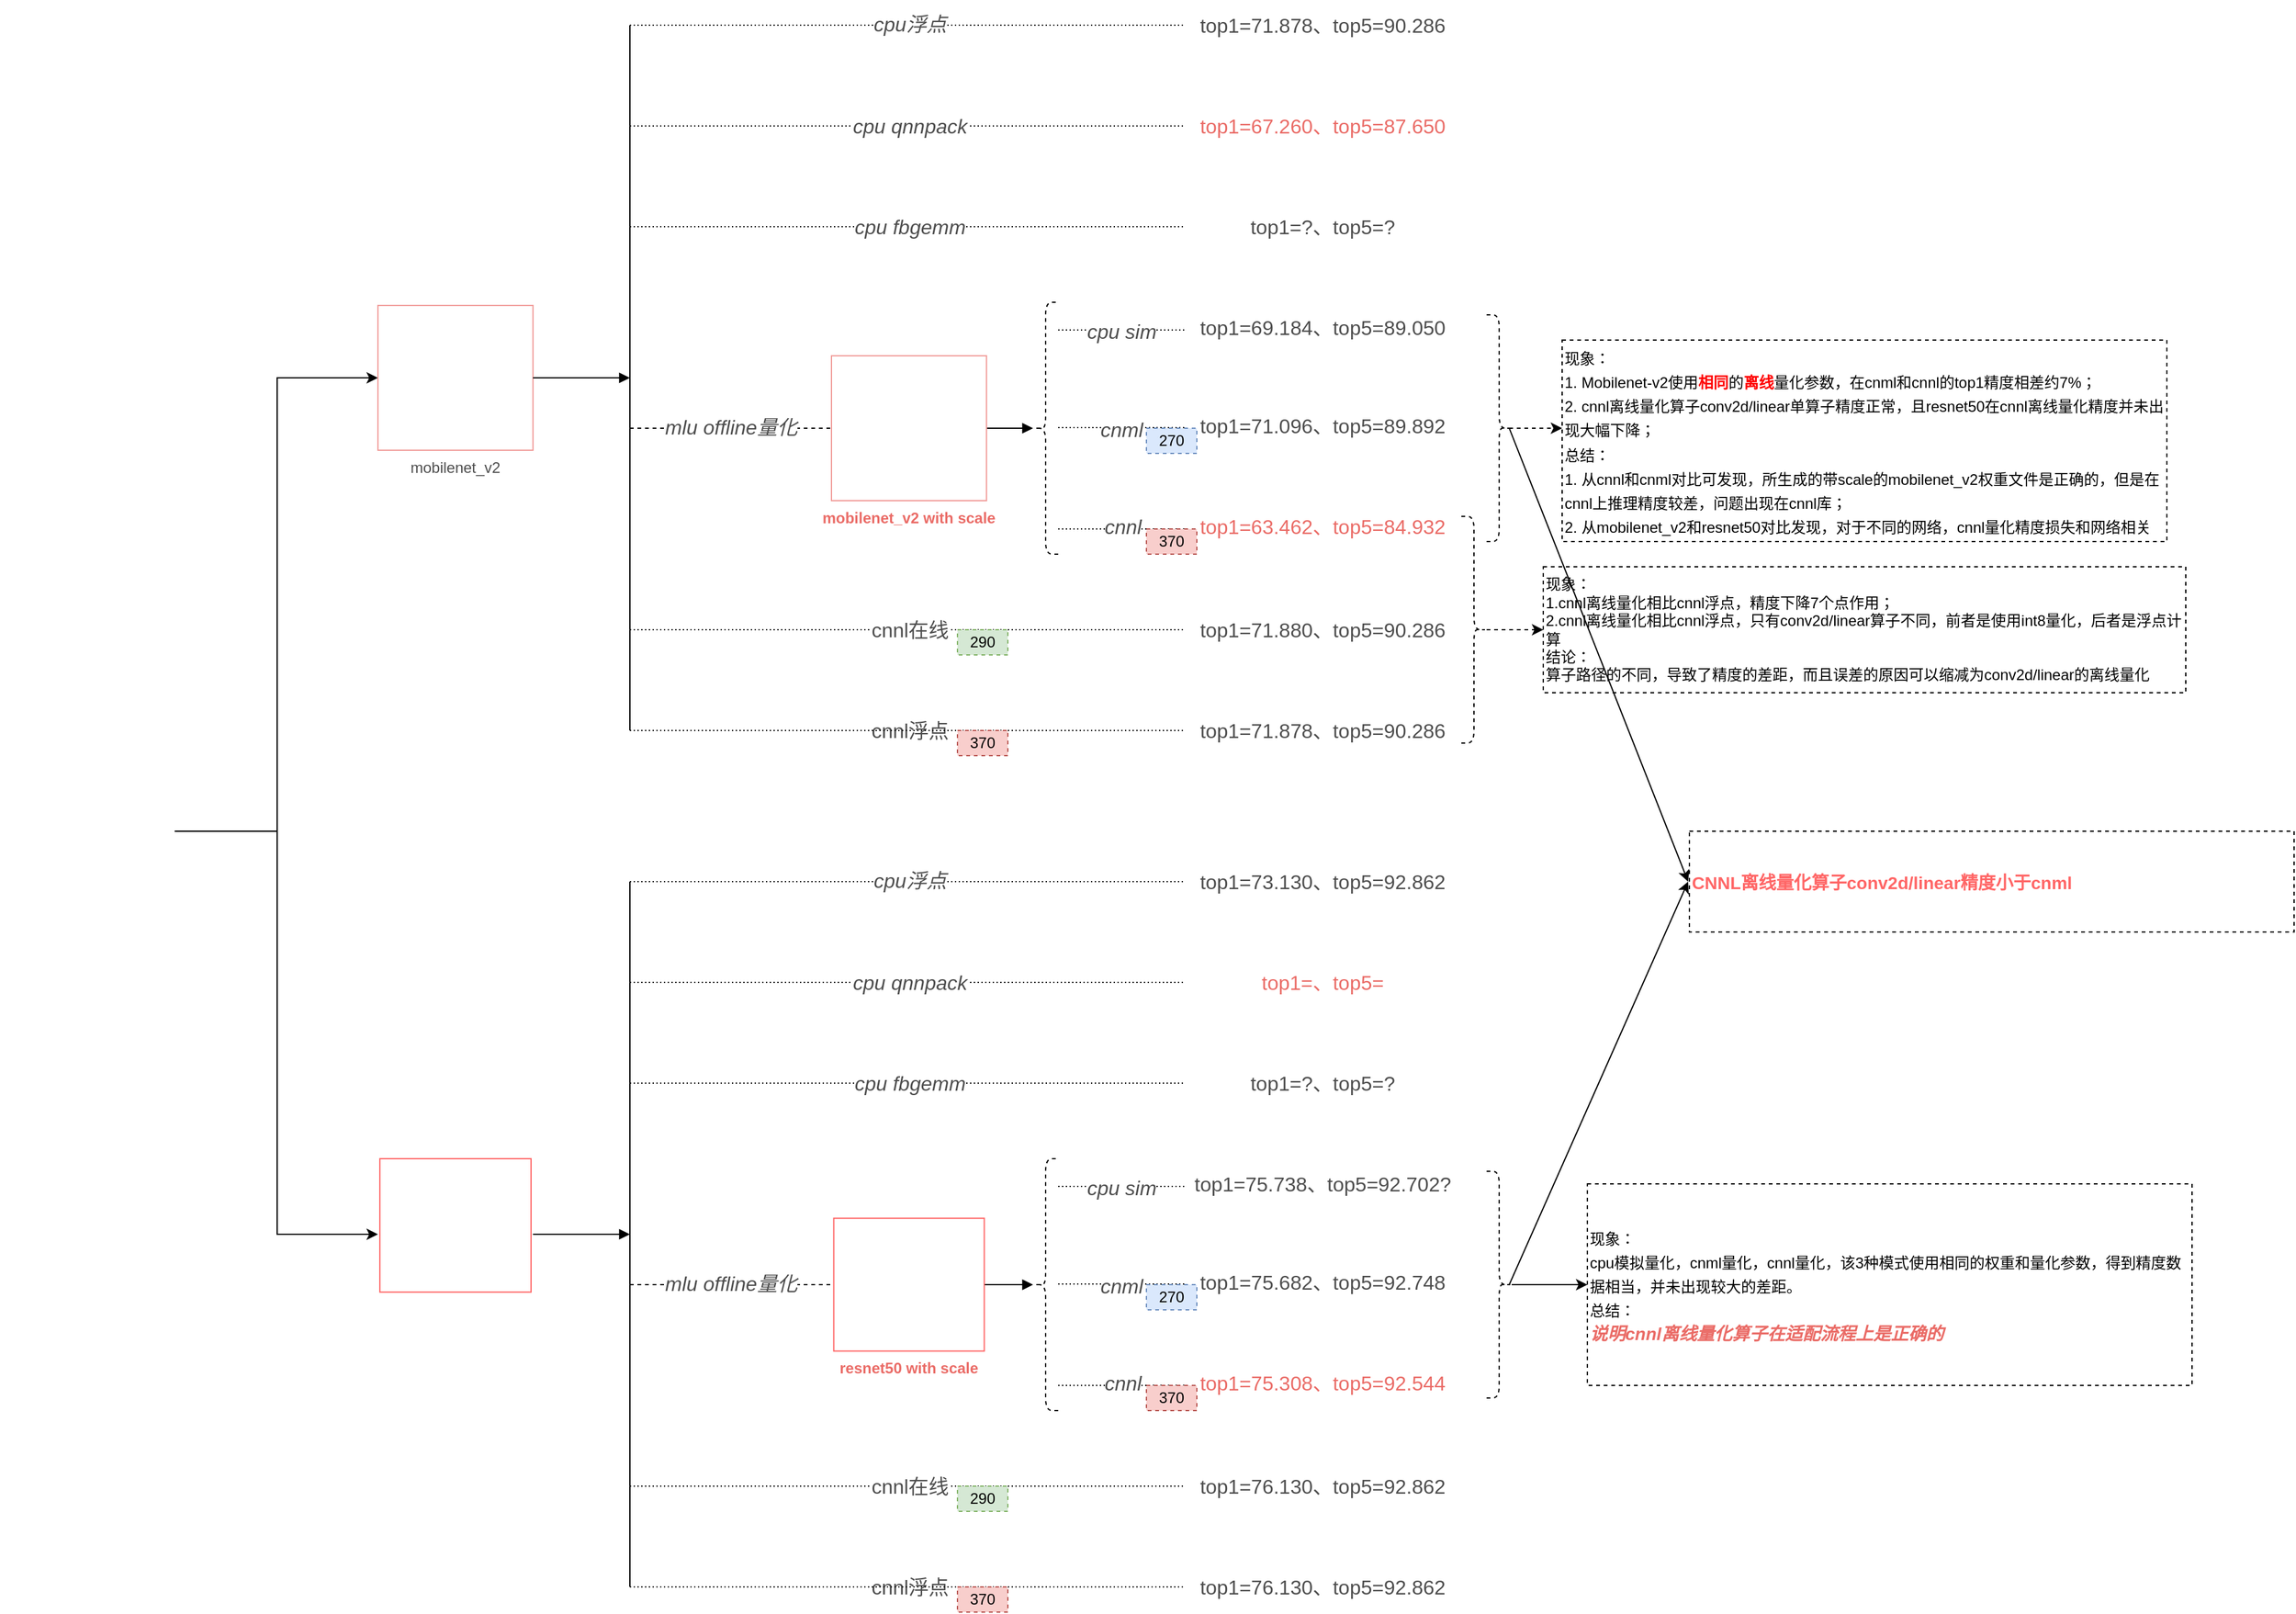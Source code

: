 <mxfile version="16.6.2" type="github" pages="2">
  <diagram id="Zg7ktQxFH2tfBIdX8OJX" name="Page-1">
    <mxGraphModel dx="2249" dy="800" grid="1" gridSize="10" guides="1" tooltips="1" connect="1" arrows="1" fold="1" page="1" pageScale="1" pageWidth="827" pageHeight="1169" math="0" shadow="0">
      <root>
        <mxCell id="0" />
        <mxCell id="1" parent="0" />
        <mxCell id="N1ahAjAl8G-8Hh2oC9Ne-5" value="" style="edgeStyle=orthogonalEdgeStyle;rounded=0;orthogonalLoop=1;jettySize=auto;html=1;fontColor=#4D4D4D;" parent="1" source="N1ahAjAl8G-8Hh2oC9Ne-3" target="N1ahAjAl8G-8Hh2oC9Ne-4" edge="1">
          <mxGeometry relative="1" as="geometry">
            <Array as="points">
              <mxPoint x="120" y="680" />
              <mxPoint x="120" y="320" />
            </Array>
          </mxGeometry>
        </mxCell>
        <mxCell id="N1ahAjAl8G-8Hh2oC9Ne-3" value="" style="shape=image;imageAspect=0;aspect=fixed;verticalLabelPosition=bottom;verticalAlign=top;image=https://camo.githubusercontent.com/40cec02610e68dfbc74d01b8caa7ce5e097d8ae3404e59579d9306a4077fa3aa/68747470733a2f2f746f7263682e6d6c76657273652e6f72672f6373732f696d616765732f6865782f746f726368766973696f6e2e706e67;fontColor=#4D4D4D;" parent="1" vertex="1">
          <mxGeometry x="-100" y="600" width="138.77" height="160" as="geometry" />
        </mxCell>
        <mxCell id="N1ahAjAl8G-8Hh2oC9Ne-4" value="mobilenet_v2" style="shape=image;imageAspect=0;aspect=fixed;verticalLabelPosition=bottom;verticalAlign=top;image=https://raw.githubusercontent.com/nnUyi/MobileNet_V2/master/figure/bottleneck_residual_block.png;imageBorder=#F19C99;fontColor=#4D4D4D;" parent="1" vertex="1">
          <mxGeometry x="200" y="262.5" width="123.08" height="115" as="geometry" />
        </mxCell>
        <mxCell id="N1ahAjAl8G-8Hh2oC9Ne-10" value="" style="endArrow=block;html=1;rounded=0;exitX=1;exitY=0.5;exitDx=0;exitDy=0;fontColor=#4D4D4D;endFill=1;" parent="1" source="N1ahAjAl8G-8Hh2oC9Ne-4" edge="1">
          <mxGeometry width="50" height="50" relative="1" as="geometry">
            <mxPoint x="580" y="310" as="sourcePoint" />
            <mxPoint x="400" y="320" as="targetPoint" />
          </mxGeometry>
        </mxCell>
        <mxCell id="N1ahAjAl8G-8Hh2oC9Ne-11" value="" style="endArrow=none;html=1;rounded=0;fontColor=#4D4D4D;" parent="1" edge="1">
          <mxGeometry width="50" height="50" relative="1" as="geometry">
            <mxPoint x="400" y="600" as="sourcePoint" />
            <mxPoint x="400" y="40" as="targetPoint" />
          </mxGeometry>
        </mxCell>
        <mxCell id="N1ahAjAl8G-8Hh2oC9Ne-12" value="" style="endArrow=none;html=1;rounded=0;fontColor=#4D4D4D;dashed=1;dashPattern=1 2;" parent="1" edge="1">
          <mxGeometry width="50" height="50" relative="1" as="geometry">
            <mxPoint x="400" y="40" as="sourcePoint" />
            <mxPoint x="840" y="40" as="targetPoint" />
          </mxGeometry>
        </mxCell>
        <mxCell id="N1ahAjAl8G-8Hh2oC9Ne-14" value="&lt;font size=&quot;1&quot;&gt;&lt;i style=&quot;font-size: 16px&quot;&gt;cpu浮点&lt;/i&gt;&lt;/font&gt;" style="edgeLabel;html=1;align=center;verticalAlign=middle;resizable=0;points=[];fontColor=#4D4D4D;" parent="N1ahAjAl8G-8Hh2oC9Ne-12" vertex="1" connectable="0">
          <mxGeometry x="0.3" y="1" relative="1" as="geometry">
            <mxPoint x="-64" as="offset" />
          </mxGeometry>
        </mxCell>
        <mxCell id="N1ahAjAl8G-8Hh2oC9Ne-13" value="" style="endArrow=none;html=1;rounded=0;fontColor=#4D4D4D;dashed=1;dashPattern=1 2;" parent="1" edge="1">
          <mxGeometry width="50" height="50" relative="1" as="geometry">
            <mxPoint x="400" y="120" as="sourcePoint" />
            <mxPoint x="840" y="120" as="targetPoint" />
          </mxGeometry>
        </mxCell>
        <mxCell id="N1ahAjAl8G-8Hh2oC9Ne-15" value="&lt;font size=&quot;1&quot;&gt;&lt;i style=&quot;font-size: 16px&quot;&gt;cpu qnnpack&lt;/i&gt;&lt;/font&gt;" style="edgeLabel;html=1;align=center;verticalAlign=middle;resizable=0;points=[];fontColor=#4D4D4D;" parent="N1ahAjAl8G-8Hh2oC9Ne-13" vertex="1" connectable="0">
          <mxGeometry x="0.283" relative="1" as="geometry">
            <mxPoint x="-61" as="offset" />
          </mxGeometry>
        </mxCell>
        <mxCell id="N1ahAjAl8G-8Hh2oC9Ne-16" value="" style="endArrow=none;html=1;rounded=0;fontColor=#4D4D4D;dashed=1;dashPattern=1 2;" parent="1" edge="1">
          <mxGeometry width="50" height="50" relative="1" as="geometry">
            <mxPoint x="400" y="200" as="sourcePoint" />
            <mxPoint x="840" y="200" as="targetPoint" />
          </mxGeometry>
        </mxCell>
        <mxCell id="N1ahAjAl8G-8Hh2oC9Ne-17" value="&lt;font style=&quot;font-size: 16px&quot;&gt;&lt;i&gt;cpu fbgemm&lt;/i&gt;&lt;/font&gt;" style="edgeLabel;html=1;align=center;verticalAlign=middle;resizable=0;points=[];fontColor=#4D4D4D;" parent="N1ahAjAl8G-8Hh2oC9Ne-16" vertex="1" connectable="0">
          <mxGeometry x="0.283" relative="1" as="geometry">
            <mxPoint x="-61" as="offset" />
          </mxGeometry>
        </mxCell>
        <mxCell id="N1ahAjAl8G-8Hh2oC9Ne-19" value="" style="endArrow=none;html=1;rounded=0;entryX=0;entryY=0.5;entryDx=0;entryDy=0;fontColor=#4D4D4D;dashed=1;" parent="1" target="N1ahAjAl8G-8Hh2oC9Ne-25" edge="1">
          <mxGeometry width="50" height="50" relative="1" as="geometry">
            <mxPoint x="400" y="360" as="sourcePoint" />
            <mxPoint x="520" y="320" as="targetPoint" />
          </mxGeometry>
        </mxCell>
        <mxCell id="N1ahAjAl8G-8Hh2oC9Ne-20" value="&lt;font style=&quot;font-size: 16px&quot;&gt;&lt;i&gt;mlu offline量化&lt;/i&gt;&lt;/font&gt;" style="edgeLabel;html=1;align=center;verticalAlign=middle;resizable=0;points=[];fontColor=#4D4D4D;" parent="N1ahAjAl8G-8Hh2oC9Ne-19" vertex="1" connectable="0">
          <mxGeometry x="0.283" relative="1" as="geometry">
            <mxPoint x="-23" y="-1" as="offset" />
          </mxGeometry>
        </mxCell>
        <mxCell id="N1ahAjAl8G-8Hh2oC9Ne-21" value="" style="endArrow=none;html=1;rounded=0;fontColor=#4D4D4D;dashed=1;dashPattern=1 2;" parent="1" edge="1">
          <mxGeometry width="50" height="50" relative="1" as="geometry">
            <mxPoint x="400" y="520" as="sourcePoint" />
            <mxPoint x="840" y="520" as="targetPoint" />
          </mxGeometry>
        </mxCell>
        <mxCell id="N1ahAjAl8G-8Hh2oC9Ne-22" value="&lt;font style=&quot;font-size: 16px&quot;&gt;cnnl浮点&lt;/font&gt;" style="edgeLabel;html=1;align=center;verticalAlign=middle;resizable=0;points=[];fontColor=#4D4D4D;" parent="N1ahAjAl8G-8Hh2oC9Ne-21" vertex="1" connectable="0">
          <mxGeometry x="0.3" y="1" relative="1" as="geometry">
            <mxPoint x="-64" y="81" as="offset" />
          </mxGeometry>
        </mxCell>
        <mxCell id="N1ahAjAl8G-8Hh2oC9Ne-23" value="" style="endArrow=none;html=1;rounded=0;fontColor=#4D4D4D;dashed=1;dashPattern=1 2;" parent="1" edge="1">
          <mxGeometry width="50" height="50" relative="1" as="geometry">
            <mxPoint x="400" y="600" as="sourcePoint" />
            <mxPoint x="840" y="600" as="targetPoint" />
          </mxGeometry>
        </mxCell>
        <mxCell id="N1ahAjAl8G-8Hh2oC9Ne-24" value="&lt;font style=&quot;font-size: 16px&quot;&gt;cnnl在线&lt;/font&gt;" style="edgeLabel;html=1;align=center;verticalAlign=middle;resizable=0;points=[];fontColor=#4D4D4D;" parent="N1ahAjAl8G-8Hh2oC9Ne-23" vertex="1" connectable="0">
          <mxGeometry x="0.3" y="1" relative="1" as="geometry">
            <mxPoint x="-64" y="-79" as="offset" />
          </mxGeometry>
        </mxCell>
        <mxCell id="N1ahAjAl8G-8Hh2oC9Ne-100" value="" style="edgeStyle=orthogonalEdgeStyle;rounded=0;orthogonalLoop=1;jettySize=auto;html=1;fontSize=12;fontColor=#EA6B66;endArrow=block;endFill=1;" parent="1" source="N1ahAjAl8G-8Hh2oC9Ne-25" target="N1ahAjAl8G-8Hh2oC9Ne-55" edge="1">
          <mxGeometry relative="1" as="geometry" />
        </mxCell>
        <mxCell id="N1ahAjAl8G-8Hh2oC9Ne-25" value="mobilenet_v2 with scale" style="shape=image;imageAspect=0;aspect=fixed;verticalLabelPosition=bottom;verticalAlign=top;image=https://raw.githubusercontent.com/nnUyi/MobileNet_V2/master/figure/bottleneck_residual_block.png;imageBorder=#F19C99;fontStyle=1;fontColor=#EA6B66;" parent="1" vertex="1">
          <mxGeometry x="560" y="302.5" width="123.08" height="115" as="geometry" />
        </mxCell>
        <mxCell id="N1ahAjAl8G-8Hh2oC9Ne-34" value="" style="endArrow=none;html=1;rounded=0;fontColor=#4D4D4D;dashed=1;dashPattern=1 2;" parent="1" edge="1">
          <mxGeometry width="50" height="50" relative="1" as="geometry">
            <mxPoint x="740" y="359.5" as="sourcePoint" />
            <mxPoint x="840" y="359.5" as="targetPoint" />
          </mxGeometry>
        </mxCell>
        <mxCell id="N1ahAjAl8G-8Hh2oC9Ne-36" value="&lt;font style=&quot;font-size: 16px&quot;&gt;&lt;i&gt;cnml&lt;/i&gt;&lt;/font&gt;" style="edgeLabel;html=1;align=center;verticalAlign=middle;resizable=0;points=[];fontColor=#4D4D4D;" parent="N1ahAjAl8G-8Hh2oC9Ne-34" vertex="1" connectable="0">
          <mxGeometry x="0.333" y="-1" relative="1" as="geometry">
            <mxPoint x="-17" as="offset" />
          </mxGeometry>
        </mxCell>
        <mxCell id="N1ahAjAl8G-8Hh2oC9Ne-35" value="" style="endArrow=none;html=1;rounded=0;fontColor=#4D4D4D;dashed=1;dashPattern=1 2;" parent="1" edge="1">
          <mxGeometry width="50" height="50" relative="1" as="geometry">
            <mxPoint x="740" y="440" as="sourcePoint" />
            <mxPoint x="840" y="440" as="targetPoint" />
          </mxGeometry>
        </mxCell>
        <mxCell id="N1ahAjAl8G-8Hh2oC9Ne-37" value="&lt;i&gt;&lt;font style=&quot;font-size: 16px&quot;&gt;cnnl&lt;/font&gt;&lt;/i&gt;" style="edgeLabel;html=1;align=center;verticalAlign=middle;resizable=0;points=[];fontColor=#4D4D4D;" parent="N1ahAjAl8G-8Hh2oC9Ne-35" vertex="1" connectable="0">
          <mxGeometry x="0.405" y="2" relative="1" as="geometry">
            <mxPoint x="-20" as="offset" />
          </mxGeometry>
        </mxCell>
        <mxCell id="N1ahAjAl8G-8Hh2oC9Ne-38" value="top1=71.096、top5=89.892" style="text;html=1;strokeColor=none;fillColor=none;align=center;verticalAlign=middle;whiteSpace=wrap;rounded=0;fontSize=16;fontColor=#4D4D4D;" parent="1" vertex="1">
          <mxGeometry x="840" y="337.5" width="220" height="40" as="geometry" />
        </mxCell>
        <mxCell id="N1ahAjAl8G-8Hh2oC9Ne-39" value="&lt;font color=&quot;#ea6b66&quot;&gt;top1=63.462、top5=84.932&lt;/font&gt;" style="text;html=1;strokeColor=none;fillColor=none;align=center;verticalAlign=middle;whiteSpace=wrap;rounded=0;fontSize=16;fontColor=#4D4D4D;" parent="1" vertex="1">
          <mxGeometry x="840" y="417.5" width="220" height="40" as="geometry" />
        </mxCell>
        <mxCell id="N1ahAjAl8G-8Hh2oC9Ne-40" value="top1=71.878、top5=90.286" style="text;html=1;strokeColor=none;fillColor=none;align=center;verticalAlign=middle;whiteSpace=wrap;rounded=0;fontSize=16;fontColor=#4D4D4D;" parent="1" vertex="1">
          <mxGeometry x="840" y="20" width="220" height="40" as="geometry" />
        </mxCell>
        <mxCell id="N1ahAjAl8G-8Hh2oC9Ne-41" value="top1=71.878、top5=90.286" style="text;html=1;strokeColor=none;fillColor=none;align=center;verticalAlign=middle;whiteSpace=wrap;rounded=0;fontSize=16;fontColor=#4D4D4D;" parent="1" vertex="1">
          <mxGeometry x="840" y="580" width="220" height="40" as="geometry" />
        </mxCell>
        <mxCell id="N1ahAjAl8G-8Hh2oC9Ne-42" value="" style="shape=curlyBracket;whiteSpace=wrap;html=1;rounded=1;flipH=1;dashed=1;fontSize=16;fontColor=#EA6B66;" parent="1" vertex="1">
          <mxGeometry x="1080" y="270" width="20" height="180" as="geometry" />
        </mxCell>
        <mxCell id="N1ahAjAl8G-8Hh2oC9Ne-43" value="&lt;font style=&quot;font-size: 12px&quot;&gt;&lt;font color=&quot;#000000&quot;&gt;现象：&lt;br&gt;1. Mobilenet-v2使用&lt;/font&gt;&lt;font color=&quot;#ff0000&quot;&gt;&lt;b&gt;相同&lt;/b&gt;&lt;/font&gt;&lt;font color=&quot;#000000&quot;&gt;的&lt;/font&gt;&lt;b&gt;&lt;font color=&quot;#ff0000&quot;&gt;离线&lt;/font&gt;&lt;/b&gt;&lt;font color=&quot;#000000&quot;&gt;量化参数，在cnml和cnnl的top1精度相差约7%；&lt;br&gt;2. cnnl离线量化算子conv2d/linear单算子精度正常，且resnet50在cnnl离线量化精度并未出现大幅下降；&lt;br&gt;总结：&lt;br&gt;1. 从cnnl和cnml对比可发现，所生成的带scale的mobilenet_v2权重文件是正确的，但是在cnnl上推理精度较差，问题出现在cnnl库；&lt;br&gt;2. 从mobilenet_v2和resnet50对比发现，对于不同的网络，cnnl量化精度损失和网络相关&lt;br&gt;&lt;/font&gt;&lt;/font&gt;" style="text;html=1;strokeColor=default;fillColor=none;align=left;verticalAlign=middle;whiteSpace=wrap;rounded=0;dashed=1;fontSize=16;fontColor=#EA6B66;" parent="1" vertex="1">
          <mxGeometry x="1140" y="290" width="480" height="160" as="geometry" />
        </mxCell>
        <mxCell id="N1ahAjAl8G-8Hh2oC9Ne-45" value="" style="shape=curlyBracket;whiteSpace=wrap;html=1;rounded=1;flipH=1;dashed=1;fontSize=12;fontColor=#FF0000;" parent="1" vertex="1">
          <mxGeometry x="1060" y="430" width="20" height="180" as="geometry" />
        </mxCell>
        <mxCell id="N1ahAjAl8G-8Hh2oC9Ne-46" value="&lt;font color=&quot;#000000&quot;&gt;现象：&lt;br&gt;1.cnnl离线量化相比cnnl浮点，精度下降7个点作用；&lt;br&gt;2.cnnl离线量化相比cnnl浮点，只有conv2d/linear算子不同，前者是使用int8量化，后者是浮点计算&lt;br&gt;结论：&lt;br&gt;算子路径的不同，导致了精度的差距，而且误差的原因可以缩减为conv2d/linear的离线量化&lt;br&gt;&lt;/font&gt;" style="text;html=1;strokeColor=default;fillColor=none;align=left;verticalAlign=middle;whiteSpace=wrap;rounded=0;dashed=1;fontSize=12;fontColor=#FF0000;" parent="1" vertex="1">
          <mxGeometry x="1125" y="470" width="510" height="100" as="geometry" />
        </mxCell>
        <mxCell id="N1ahAjAl8G-8Hh2oC9Ne-47" value="" style="endArrow=classic;html=1;rounded=0;dashed=1;fontSize=12;fontColor=#000000;entryX=0;entryY=0.5;entryDx=0;entryDy=0;" parent="1" target="N1ahAjAl8G-8Hh2oC9Ne-46" edge="1">
          <mxGeometry width="50" height="50" relative="1" as="geometry">
            <mxPoint x="1080" y="520" as="sourcePoint" />
            <mxPoint x="1130" y="470" as="targetPoint" />
          </mxGeometry>
        </mxCell>
        <mxCell id="N1ahAjAl8G-8Hh2oC9Ne-48" value="" style="endArrow=classic;html=1;rounded=0;dashed=1;fontSize=12;fontColor=#000000;exitX=0.1;exitY=0.5;exitDx=0;exitDy=0;exitPerimeter=0;" parent="1" source="N1ahAjAl8G-8Hh2oC9Ne-42" edge="1">
          <mxGeometry width="50" height="50" relative="1" as="geometry">
            <mxPoint x="1100" y="395" as="sourcePoint" />
            <mxPoint x="1140" y="360" as="targetPoint" />
          </mxGeometry>
        </mxCell>
        <mxCell id="N1ahAjAl8G-8Hh2oC9Ne-49" value="290" style="text;html=1;strokeColor=#82b366;fillColor=#d5e8d4;align=center;verticalAlign=middle;whiteSpace=wrap;rounded=0;dashed=1;fontSize=12;" parent="1" vertex="1">
          <mxGeometry x="660" y="520" width="40" height="20" as="geometry" />
        </mxCell>
        <mxCell id="N1ahAjAl8G-8Hh2oC9Ne-50" value="370" style="text;html=1;strokeColor=#b85450;fillColor=#f8cecc;align=center;verticalAlign=middle;whiteSpace=wrap;rounded=0;dashed=1;fontSize=12;" parent="1" vertex="1">
          <mxGeometry x="660" y="600" width="40" height="20" as="geometry" />
        </mxCell>
        <mxCell id="N1ahAjAl8G-8Hh2oC9Ne-51" value="370" style="text;html=1;strokeColor=#b85450;fillColor=#f8cecc;align=center;verticalAlign=middle;whiteSpace=wrap;rounded=0;dashed=1;fontSize=12;" parent="1" vertex="1">
          <mxGeometry x="810" y="440" width="40" height="20" as="geometry" />
        </mxCell>
        <mxCell id="N1ahAjAl8G-8Hh2oC9Ne-52" value="270" style="text;html=1;strokeColor=#6c8ebf;fillColor=#dae8fc;align=center;verticalAlign=middle;whiteSpace=wrap;rounded=0;dashed=1;fontSize=12;" parent="1" vertex="1">
          <mxGeometry x="810" y="360" width="40" height="20" as="geometry" />
        </mxCell>
        <mxCell id="N1ahAjAl8G-8Hh2oC9Ne-53" value="top1=71.880、top5=90.286" style="text;html=1;strokeColor=none;fillColor=none;align=center;verticalAlign=middle;whiteSpace=wrap;rounded=0;fontSize=16;fontColor=#4D4D4D;" parent="1" vertex="1">
          <mxGeometry x="840" y="500" width="220" height="40" as="geometry" />
        </mxCell>
        <mxCell id="N1ahAjAl8G-8Hh2oC9Ne-54" value="&lt;font color=&quot;#ea6b66&quot;&gt;top1=67.260、top5=87.650&lt;/font&gt;" style="text;html=1;strokeColor=none;fillColor=none;align=center;verticalAlign=middle;whiteSpace=wrap;rounded=0;fontSize=16;fontColor=#4D4D4D;" parent="1" vertex="1">
          <mxGeometry x="840" y="100" width="220" height="40" as="geometry" />
        </mxCell>
        <mxCell id="N1ahAjAl8G-8Hh2oC9Ne-55" value="" style="shape=curlyBracket;whiteSpace=wrap;html=1;rounded=1;flipH=1;dashed=1;fontSize=12;fontColor=#000000;strokeColor=default;rotation=-180;" parent="1" vertex="1">
          <mxGeometry x="720" y="260" width="20" height="200" as="geometry" />
        </mxCell>
        <mxCell id="N1ahAjAl8G-8Hh2oC9Ne-56" value="" style="endArrow=none;html=1;rounded=0;fontColor=#4D4D4D;dashed=1;dashPattern=1 2;" parent="1" edge="1">
          <mxGeometry width="50" height="50" relative="1" as="geometry">
            <mxPoint x="740" y="282" as="sourcePoint" />
            <mxPoint x="840" y="282" as="targetPoint" />
          </mxGeometry>
        </mxCell>
        <mxCell id="N1ahAjAl8G-8Hh2oC9Ne-57" value="&lt;font style=&quot;font-size: 16px&quot;&gt;&lt;i&gt;cpu sim&lt;/i&gt;&lt;/font&gt;" style="edgeLabel;html=1;align=center;verticalAlign=middle;resizable=0;points=[];fontColor=#4D4D4D;" parent="N1ahAjAl8G-8Hh2oC9Ne-56" vertex="1" connectable="0">
          <mxGeometry x="0.333" y="-1" relative="1" as="geometry">
            <mxPoint x="-17" as="offset" />
          </mxGeometry>
        </mxCell>
        <mxCell id="N1ahAjAl8G-8Hh2oC9Ne-58" value="top1=69.184、top5=89.050" style="text;html=1;strokeColor=none;fillColor=none;align=center;verticalAlign=middle;whiteSpace=wrap;rounded=0;fontSize=16;fontColor=#4D4D4D;" parent="1" vertex="1">
          <mxGeometry x="840" y="260" width="220" height="40" as="geometry" />
        </mxCell>
        <mxCell id="N1ahAjAl8G-8Hh2oC9Ne-60" value="top1=?、top5=?" style="text;html=1;strokeColor=none;fillColor=none;align=center;verticalAlign=middle;whiteSpace=wrap;rounded=0;fontSize=16;fontColor=#4D4D4D;" parent="1" vertex="1">
          <mxGeometry x="840" y="180" width="220" height="40" as="geometry" />
        </mxCell>
        <mxCell id="N1ahAjAl8G-8Hh2oC9Ne-62" value="" style="endArrow=block;html=1;rounded=0;exitX=1;exitY=0.5;exitDx=0;exitDy=0;fontColor=#4D4D4D;endFill=1;" parent="1" edge="1">
          <mxGeometry width="50" height="50" relative="1" as="geometry">
            <mxPoint x="323.08" y="1000" as="sourcePoint" />
            <mxPoint x="400" y="1000" as="targetPoint" />
          </mxGeometry>
        </mxCell>
        <mxCell id="N1ahAjAl8G-8Hh2oC9Ne-63" value="" style="endArrow=none;html=1;rounded=0;fontColor=#4D4D4D;" parent="1" edge="1">
          <mxGeometry width="50" height="50" relative="1" as="geometry">
            <mxPoint x="400" y="1280" as="sourcePoint" />
            <mxPoint x="400" y="720" as="targetPoint" />
          </mxGeometry>
        </mxCell>
        <mxCell id="N1ahAjAl8G-8Hh2oC9Ne-64" value="" style="endArrow=none;html=1;rounded=0;fontColor=#4D4D4D;dashed=1;dashPattern=1 2;" parent="1" edge="1">
          <mxGeometry width="50" height="50" relative="1" as="geometry">
            <mxPoint x="400" y="720" as="sourcePoint" />
            <mxPoint x="840" y="720" as="targetPoint" />
          </mxGeometry>
        </mxCell>
        <mxCell id="N1ahAjAl8G-8Hh2oC9Ne-65" value="&lt;font size=&quot;1&quot;&gt;&lt;i style=&quot;font-size: 16px&quot;&gt;cpu浮点&lt;/i&gt;&lt;/font&gt;" style="edgeLabel;html=1;align=center;verticalAlign=middle;resizable=0;points=[];fontColor=#4D4D4D;" parent="N1ahAjAl8G-8Hh2oC9Ne-64" vertex="1" connectable="0">
          <mxGeometry x="0.3" y="1" relative="1" as="geometry">
            <mxPoint x="-64" as="offset" />
          </mxGeometry>
        </mxCell>
        <mxCell id="N1ahAjAl8G-8Hh2oC9Ne-66" value="" style="endArrow=none;html=1;rounded=0;fontColor=#4D4D4D;dashed=1;dashPattern=1 2;" parent="1" edge="1">
          <mxGeometry width="50" height="50" relative="1" as="geometry">
            <mxPoint x="400" y="800" as="sourcePoint" />
            <mxPoint x="840" y="800" as="targetPoint" />
          </mxGeometry>
        </mxCell>
        <mxCell id="N1ahAjAl8G-8Hh2oC9Ne-67" value="&lt;font size=&quot;1&quot;&gt;&lt;i style=&quot;font-size: 16px&quot;&gt;cpu qnnpack&lt;/i&gt;&lt;/font&gt;" style="edgeLabel;html=1;align=center;verticalAlign=middle;resizable=0;points=[];fontColor=#4D4D4D;" parent="N1ahAjAl8G-8Hh2oC9Ne-66" vertex="1" connectable="0">
          <mxGeometry x="0.283" relative="1" as="geometry">
            <mxPoint x="-61" as="offset" />
          </mxGeometry>
        </mxCell>
        <mxCell id="N1ahAjAl8G-8Hh2oC9Ne-68" value="" style="endArrow=none;html=1;rounded=0;fontColor=#4D4D4D;dashed=1;dashPattern=1 2;" parent="1" edge="1">
          <mxGeometry width="50" height="50" relative="1" as="geometry">
            <mxPoint x="400" y="880" as="sourcePoint" />
            <mxPoint x="840" y="880" as="targetPoint" />
          </mxGeometry>
        </mxCell>
        <mxCell id="N1ahAjAl8G-8Hh2oC9Ne-69" value="&lt;font style=&quot;font-size: 16px&quot;&gt;&lt;i&gt;cpu fbgemm&lt;/i&gt;&lt;/font&gt;" style="edgeLabel;html=1;align=center;verticalAlign=middle;resizable=0;points=[];fontColor=#4D4D4D;" parent="N1ahAjAl8G-8Hh2oC9Ne-68" vertex="1" connectable="0">
          <mxGeometry x="0.283" relative="1" as="geometry">
            <mxPoint x="-61" as="offset" />
          </mxGeometry>
        </mxCell>
        <mxCell id="N1ahAjAl8G-8Hh2oC9Ne-70" value="" style="endArrow=none;html=1;rounded=0;entryX=0;entryY=0.5;entryDx=0;entryDy=0;fontColor=#4D4D4D;dashed=1;" parent="1" edge="1">
          <mxGeometry width="50" height="50" relative="1" as="geometry">
            <mxPoint x="400" y="1040" as="sourcePoint" />
            <mxPoint x="560" y="1040" as="targetPoint" />
          </mxGeometry>
        </mxCell>
        <mxCell id="N1ahAjAl8G-8Hh2oC9Ne-71" value="&lt;font style=&quot;font-size: 16px&quot;&gt;&lt;i&gt;mlu offline量化&lt;/i&gt;&lt;/font&gt;" style="edgeLabel;html=1;align=center;verticalAlign=middle;resizable=0;points=[];fontColor=#4D4D4D;" parent="N1ahAjAl8G-8Hh2oC9Ne-70" vertex="1" connectable="0">
          <mxGeometry x="0.283" relative="1" as="geometry">
            <mxPoint x="-23" y="-1" as="offset" />
          </mxGeometry>
        </mxCell>
        <mxCell id="N1ahAjAl8G-8Hh2oC9Ne-72" value="" style="endArrow=none;html=1;rounded=0;fontColor=#4D4D4D;dashed=1;dashPattern=1 2;" parent="1" edge="1">
          <mxGeometry width="50" height="50" relative="1" as="geometry">
            <mxPoint x="400" y="1200" as="sourcePoint" />
            <mxPoint x="840" y="1200" as="targetPoint" />
          </mxGeometry>
        </mxCell>
        <mxCell id="N1ahAjAl8G-8Hh2oC9Ne-73" value="&lt;font style=&quot;font-size: 16px&quot;&gt;cnnl浮点&lt;/font&gt;" style="edgeLabel;html=1;align=center;verticalAlign=middle;resizable=0;points=[];fontColor=#4D4D4D;" parent="N1ahAjAl8G-8Hh2oC9Ne-72" vertex="1" connectable="0">
          <mxGeometry x="0.3" y="1" relative="1" as="geometry">
            <mxPoint x="-64" y="81" as="offset" />
          </mxGeometry>
        </mxCell>
        <mxCell id="N1ahAjAl8G-8Hh2oC9Ne-74" value="" style="endArrow=none;html=1;rounded=0;fontColor=#4D4D4D;dashed=1;dashPattern=1 2;" parent="1" edge="1">
          <mxGeometry width="50" height="50" relative="1" as="geometry">
            <mxPoint x="400" y="1280" as="sourcePoint" />
            <mxPoint x="840" y="1280" as="targetPoint" />
          </mxGeometry>
        </mxCell>
        <mxCell id="N1ahAjAl8G-8Hh2oC9Ne-75" value="&lt;font style=&quot;font-size: 16px&quot;&gt;cnnl在线&lt;/font&gt;" style="edgeLabel;html=1;align=center;verticalAlign=middle;resizable=0;points=[];fontColor=#4D4D4D;" parent="N1ahAjAl8G-8Hh2oC9Ne-74" vertex="1" connectable="0">
          <mxGeometry x="0.3" y="1" relative="1" as="geometry">
            <mxPoint x="-64" y="-79" as="offset" />
          </mxGeometry>
        </mxCell>
        <mxCell id="N1ahAjAl8G-8Hh2oC9Ne-77" value="" style="endArrow=none;html=1;rounded=0;fontColor=#4D4D4D;dashed=1;dashPattern=1 2;" parent="1" edge="1">
          <mxGeometry width="50" height="50" relative="1" as="geometry">
            <mxPoint x="740" y="1039.5" as="sourcePoint" />
            <mxPoint x="840" y="1039.5" as="targetPoint" />
          </mxGeometry>
        </mxCell>
        <mxCell id="N1ahAjAl8G-8Hh2oC9Ne-78" value="&lt;font style=&quot;font-size: 16px&quot;&gt;&lt;i&gt;cnml&lt;/i&gt;&lt;/font&gt;" style="edgeLabel;html=1;align=center;verticalAlign=middle;resizable=0;points=[];fontColor=#4D4D4D;" parent="N1ahAjAl8G-8Hh2oC9Ne-77" vertex="1" connectable="0">
          <mxGeometry x="0.333" y="-1" relative="1" as="geometry">
            <mxPoint x="-17" as="offset" />
          </mxGeometry>
        </mxCell>
        <mxCell id="N1ahAjAl8G-8Hh2oC9Ne-79" value="" style="endArrow=none;html=1;rounded=0;fontColor=#4D4D4D;dashed=1;dashPattern=1 2;" parent="1" edge="1">
          <mxGeometry width="50" height="50" relative="1" as="geometry">
            <mxPoint x="740" y="1120" as="sourcePoint" />
            <mxPoint x="840" y="1120" as="targetPoint" />
          </mxGeometry>
        </mxCell>
        <mxCell id="N1ahAjAl8G-8Hh2oC9Ne-80" value="&lt;i&gt;&lt;font style=&quot;font-size: 16px&quot;&gt;cnnl&lt;/font&gt;&lt;/i&gt;" style="edgeLabel;html=1;align=center;verticalAlign=middle;resizable=0;points=[];fontColor=#4D4D4D;" parent="N1ahAjAl8G-8Hh2oC9Ne-79" vertex="1" connectable="0">
          <mxGeometry x="0.405" y="2" relative="1" as="geometry">
            <mxPoint x="-20" as="offset" />
          </mxGeometry>
        </mxCell>
        <mxCell id="N1ahAjAl8G-8Hh2oC9Ne-81" value="top1=75.682、top5=92.748" style="text;html=1;strokeColor=none;fillColor=none;align=center;verticalAlign=middle;whiteSpace=wrap;rounded=0;fontSize=16;fontColor=#4D4D4D;" parent="1" vertex="1">
          <mxGeometry x="840" y="1017.5" width="220" height="40" as="geometry" />
        </mxCell>
        <mxCell id="N1ahAjAl8G-8Hh2oC9Ne-82" value="&lt;font color=&quot;#ea6b66&quot;&gt;top1=75.308、top5=92.544&lt;/font&gt;" style="text;html=1;strokeColor=none;fillColor=none;align=center;verticalAlign=middle;whiteSpace=wrap;rounded=0;fontSize=16;fontColor=#4D4D4D;" parent="1" vertex="1">
          <mxGeometry x="840" y="1097.5" width="220" height="40" as="geometry" />
        </mxCell>
        <mxCell id="N1ahAjAl8G-8Hh2oC9Ne-83" value="top1=73.130、top5=92.862" style="text;html=1;strokeColor=none;fillColor=none;align=center;verticalAlign=middle;whiteSpace=wrap;rounded=0;fontSize=16;fontColor=#4D4D4D;" parent="1" vertex="1">
          <mxGeometry x="840" y="700" width="220" height="40" as="geometry" />
        </mxCell>
        <mxCell id="N1ahAjAl8G-8Hh2oC9Ne-84" value="top1=76.130、top5=92.862" style="text;html=1;strokeColor=none;fillColor=none;align=center;verticalAlign=middle;whiteSpace=wrap;rounded=0;fontSize=16;fontColor=#4D4D4D;" parent="1" vertex="1">
          <mxGeometry x="840" y="1260" width="220" height="40" as="geometry" />
        </mxCell>
        <mxCell id="Z12Myasu1i3hmAQaFp3M-5" style="edgeStyle=orthogonalEdgeStyle;rounded=0;orthogonalLoop=1;jettySize=auto;html=1;entryX=0;entryY=0.5;entryDx=0;entryDy=0;" parent="1" source="N1ahAjAl8G-8Hh2oC9Ne-85" target="Z12Myasu1i3hmAQaFp3M-1" edge="1">
          <mxGeometry relative="1" as="geometry" />
        </mxCell>
        <mxCell id="N1ahAjAl8G-8Hh2oC9Ne-85" value="" style="shape=curlyBracket;whiteSpace=wrap;html=1;rounded=1;flipH=1;dashed=1;fontSize=12;fontColor=#FF0000;" parent="1" vertex="1">
          <mxGeometry x="1080" y="950.01" width="20" height="180" as="geometry" />
        </mxCell>
        <mxCell id="N1ahAjAl8G-8Hh2oC9Ne-86" value="290" style="text;html=1;strokeColor=#82b366;fillColor=#d5e8d4;align=center;verticalAlign=middle;whiteSpace=wrap;rounded=0;dashed=1;fontSize=12;" parent="1" vertex="1">
          <mxGeometry x="660" y="1200" width="40" height="20" as="geometry" />
        </mxCell>
        <mxCell id="N1ahAjAl8G-8Hh2oC9Ne-87" value="370" style="text;html=1;strokeColor=#b85450;fillColor=#f8cecc;align=center;verticalAlign=middle;whiteSpace=wrap;rounded=0;dashed=1;fontSize=12;" parent="1" vertex="1">
          <mxGeometry x="660" y="1280" width="40" height="20" as="geometry" />
        </mxCell>
        <mxCell id="N1ahAjAl8G-8Hh2oC9Ne-88" value="370" style="text;html=1;strokeColor=#b85450;fillColor=#f8cecc;align=center;verticalAlign=middle;whiteSpace=wrap;rounded=0;dashed=1;fontSize=12;" parent="1" vertex="1">
          <mxGeometry x="810" y="1120" width="40" height="20" as="geometry" />
        </mxCell>
        <mxCell id="N1ahAjAl8G-8Hh2oC9Ne-89" value="270" style="text;html=1;strokeColor=#6c8ebf;fillColor=#dae8fc;align=center;verticalAlign=middle;whiteSpace=wrap;rounded=0;dashed=1;fontSize=12;" parent="1" vertex="1">
          <mxGeometry x="810" y="1040" width="40" height="20" as="geometry" />
        </mxCell>
        <mxCell id="N1ahAjAl8G-8Hh2oC9Ne-90" value="top1=76.130、top5=92.862" style="text;html=1;strokeColor=none;fillColor=none;align=center;verticalAlign=middle;whiteSpace=wrap;rounded=0;fontSize=16;fontColor=#4D4D4D;" parent="1" vertex="1">
          <mxGeometry x="840" y="1180" width="220" height="40" as="geometry" />
        </mxCell>
        <mxCell id="N1ahAjAl8G-8Hh2oC9Ne-91" value="&lt;font color=&quot;#ea6b66&quot;&gt;top1=、top5=&lt;/font&gt;" style="text;html=1;strokeColor=none;fillColor=none;align=center;verticalAlign=middle;whiteSpace=wrap;rounded=0;fontSize=16;fontColor=#4D4D4D;" parent="1" vertex="1">
          <mxGeometry x="840" y="780" width="220" height="40" as="geometry" />
        </mxCell>
        <mxCell id="N1ahAjAl8G-8Hh2oC9Ne-92" value="" style="shape=curlyBracket;whiteSpace=wrap;html=1;rounded=1;flipH=1;dashed=1;fontSize=12;fontColor=#000000;strokeColor=default;rotation=-180;" parent="1" vertex="1">
          <mxGeometry x="720" y="940" width="20" height="200" as="geometry" />
        </mxCell>
        <mxCell id="N1ahAjAl8G-8Hh2oC9Ne-93" value="" style="endArrow=none;html=1;rounded=0;fontColor=#4D4D4D;dashed=1;dashPattern=1 2;" parent="1" edge="1">
          <mxGeometry width="50" height="50" relative="1" as="geometry">
            <mxPoint x="740" y="962" as="sourcePoint" />
            <mxPoint x="840" y="962" as="targetPoint" />
          </mxGeometry>
        </mxCell>
        <mxCell id="N1ahAjAl8G-8Hh2oC9Ne-94" value="&lt;font style=&quot;font-size: 16px&quot;&gt;&lt;i&gt;cpu sim&lt;/i&gt;&lt;/font&gt;" style="edgeLabel;html=1;align=center;verticalAlign=middle;resizable=0;points=[];fontColor=#4D4D4D;" parent="N1ahAjAl8G-8Hh2oC9Ne-93" vertex="1" connectable="0">
          <mxGeometry x="0.333" y="-1" relative="1" as="geometry">
            <mxPoint x="-17" as="offset" />
          </mxGeometry>
        </mxCell>
        <mxCell id="N1ahAjAl8G-8Hh2oC9Ne-95" value="top1=75.738、top5=92.702?" style="text;html=1;strokeColor=none;fillColor=none;align=center;verticalAlign=middle;whiteSpace=wrap;rounded=0;fontSize=16;fontColor=#4D4D4D;" parent="1" vertex="1">
          <mxGeometry x="840" y="940" width="220" height="40" as="geometry" />
        </mxCell>
        <mxCell id="N1ahAjAl8G-8Hh2oC9Ne-96" value="top1=?、top5=?" style="text;html=1;strokeColor=none;fillColor=none;align=center;verticalAlign=middle;whiteSpace=wrap;rounded=0;fontSize=16;fontColor=#4D4D4D;" parent="1" vertex="1">
          <mxGeometry x="840" y="860" width="220" height="40" as="geometry" />
        </mxCell>
        <mxCell id="N1ahAjAl8G-8Hh2oC9Ne-97" value="" style="endArrow=classic;html=1;rounded=0;fontSize=12;fontColor=#EA6B66;entryX=0;entryY=0.5;entryDx=0;entryDy=0;exitX=1;exitY=0.5;exitDx=0;exitDy=0;" parent="1" source="N1ahAjAl8G-8Hh2oC9Ne-3" edge="1">
          <mxGeometry width="50" height="50" relative="1" as="geometry">
            <mxPoint x="40" y="1010" as="sourcePoint" />
            <mxPoint x="200" y="1000" as="targetPoint" />
            <Array as="points">
              <mxPoint x="120" y="680" />
              <mxPoint x="120" y="1000" />
            </Array>
          </mxGeometry>
        </mxCell>
        <mxCell id="N1ahAjAl8G-8Hh2oC9Ne-98" value="" style="shape=image;imageAspect=0;aspect=fixed;verticalLabelPosition=bottom;verticalAlign=top;rounded=0;fontSize=12;fontColor=#EA6B66;strokeColor=default;image=https://ewr1.vultrobjects.com/imgur2/000/006/884/570_954_de7.png;imageBorder=#FF6666;" parent="1" vertex="1">
          <mxGeometry x="201.54" y="940" width="120" height="105.91" as="geometry" />
        </mxCell>
        <mxCell id="N1ahAjAl8G-8Hh2oC9Ne-102" value="" style="edgeStyle=orthogonalEdgeStyle;rounded=0;orthogonalLoop=1;jettySize=auto;html=1;fontSize=12;fontColor=#EA6B66;endArrow=block;endFill=1;" parent="1" source="N1ahAjAl8G-8Hh2oC9Ne-99" target="N1ahAjAl8G-8Hh2oC9Ne-92" edge="1">
          <mxGeometry relative="1" as="geometry" />
        </mxCell>
        <mxCell id="N1ahAjAl8G-8Hh2oC9Ne-99" value="resnet50 with scale" style="shape=image;imageAspect=0;aspect=fixed;verticalLabelPosition=bottom;verticalAlign=top;rounded=0;fontSize=12;fontColor=#EA6B66;strokeColor=default;image=https://ewr1.vultrobjects.com/imgur2/000/006/884/570_954_de7.png;imageBorder=#FF6666;fontStyle=1" parent="1" vertex="1">
          <mxGeometry x="561.8" y="987.28" width="119.48" height="105.45" as="geometry" />
        </mxCell>
        <mxCell id="Z12Myasu1i3hmAQaFp3M-1" value="&lt;font&gt;&lt;font color=&quot;#000000&quot; style=&quot;font-size: 12px&quot;&gt;现象：&lt;br&gt;cpu模拟量化，cnml量化，cnnl量化，该3种模式使用相同的权重和量化参数，得到精度数据相当，并未出现较大的差距。&lt;/font&gt;&lt;br&gt;&lt;font color=&quot;#000000&quot; style=&quot;font-size: 12px&quot;&gt;总结：&lt;/font&gt;&lt;br&gt;&lt;b&gt;&lt;i&gt;&lt;font style=&quot;font-size: 14px&quot;&gt;说明cnnl离线量化算子在适配流程上是正确的&lt;/font&gt;&lt;/i&gt;&lt;/b&gt;&lt;br&gt;&lt;/font&gt;" style="text;html=1;strokeColor=default;fillColor=none;align=left;verticalAlign=middle;whiteSpace=wrap;rounded=0;dashed=1;fontSize=16;fontColor=#EA6B66;" parent="1" vertex="1">
          <mxGeometry x="1160" y="960.01" width="480" height="160" as="geometry" />
        </mxCell>
        <mxCell id="Z12Myasu1i3hmAQaFp3M-3" value="" style="endArrow=classic;html=1;rounded=0;exitX=0.1;exitY=0.5;exitDx=0;exitDy=0;exitPerimeter=0;" parent="1" source="N1ahAjAl8G-8Hh2oC9Ne-42" edge="1">
          <mxGeometry width="50" height="50" relative="1" as="geometry">
            <mxPoint x="1200" y="740" as="sourcePoint" />
            <mxPoint x="1240" y="720" as="targetPoint" />
          </mxGeometry>
        </mxCell>
        <mxCell id="Z12Myasu1i3hmAQaFp3M-4" value="" style="endArrow=classic;html=1;rounded=0;exitX=0.1;exitY=0.5;exitDx=0;exitDy=0;exitPerimeter=0;" parent="1" source="N1ahAjAl8G-8Hh2oC9Ne-85" edge="1">
          <mxGeometry width="50" height="50" relative="1" as="geometry">
            <mxPoint x="1250" y="910" as="sourcePoint" />
            <mxPoint x="1240" y="720" as="targetPoint" />
          </mxGeometry>
        </mxCell>
        <mxCell id="Z12Myasu1i3hmAQaFp3M-6" value="&lt;font&gt;&lt;b&gt;&lt;font style=&quot;font-size: 14px&quot; color=&quot;#ff6666&quot;&gt;CNNL离线量化算子conv2d/linear精度小于cnml&lt;/font&gt;&lt;/b&gt;&lt;br&gt;&lt;/font&gt;" style="text;html=1;strokeColor=default;fillColor=none;align=left;verticalAlign=middle;whiteSpace=wrap;rounded=0;dashed=1;fontSize=16;fontColor=#EA6B66;" parent="1" vertex="1">
          <mxGeometry x="1241" y="680" width="480" height="80" as="geometry" />
        </mxCell>
      </root>
    </mxGraphModel>
  </diagram>
  <diagram id="4BFmfD_pbN_H7t8JUmVL" name="Page-2">
    <mxGraphModel dx="2249" dy="800" grid="1" gridSize="10" guides="1" tooltips="1" connect="1" arrows="1" fold="1" page="1" pageScale="1" pageWidth="827" pageHeight="1169" math="0" shadow="0">
      <root>
        <mxCell id="Yh62RPENRG4oAyVA2KK9-0" />
        <mxCell id="Yh62RPENRG4oAyVA2KK9-1" parent="Yh62RPENRG4oAyVA2KK9-0" />
        <mxCell id="kP159pGGDlq7-BzEpeTL-0" value="" style="edgeStyle=orthogonalEdgeStyle;rounded=0;orthogonalLoop=1;jettySize=auto;html=1;fontColor=#4D4D4D;" edge="1" parent="Yh62RPENRG4oAyVA2KK9-1" source="kP159pGGDlq7-BzEpeTL-1" target="kP159pGGDlq7-BzEpeTL-2">
          <mxGeometry relative="1" as="geometry">
            <Array as="points">
              <mxPoint x="120" y="680" />
              <mxPoint x="120" y="518" />
            </Array>
          </mxGeometry>
        </mxCell>
        <mxCell id="kP159pGGDlq7-BzEpeTL-1" value="" style="shape=image;imageAspect=0;aspect=fixed;verticalLabelPosition=bottom;verticalAlign=top;image=https://camo.githubusercontent.com/40cec02610e68dfbc74d01b8caa7ce5e097d8ae3404e59579d9306a4077fa3aa/68747470733a2f2f746f7263682e6d6c76657273652e6f72672f6373732f696d616765732f6865782f746f726368766973696f6e2e706e67;fontColor=#4D4D4D;" vertex="1" parent="Yh62RPENRG4oAyVA2KK9-1">
          <mxGeometry x="-100" y="600" width="138.77" height="160" as="geometry" />
        </mxCell>
        <mxCell id="kP159pGGDlq7-BzEpeTL-90" style="edgeStyle=orthogonalEdgeStyle;rounded=0;orthogonalLoop=1;jettySize=auto;html=1;" edge="1" parent="Yh62RPENRG4oAyVA2KK9-1" source="kP159pGGDlq7-BzEpeTL-2">
          <mxGeometry relative="1" as="geometry">
            <mxPoint x="400" y="517.5" as="targetPoint" />
          </mxGeometry>
        </mxCell>
        <mxCell id="kP159pGGDlq7-BzEpeTL-2" value="mobilenet_v2" style="shape=image;imageAspect=0;aspect=fixed;verticalLabelPosition=bottom;verticalAlign=top;image=https://raw.githubusercontent.com/nnUyi/MobileNet_V2/master/figure/bottleneck_residual_block.png;imageBorder=#F19C99;fontColor=#4D4D4D;" vertex="1" parent="Yh62RPENRG4oAyVA2KK9-1">
          <mxGeometry x="198.46" y="460" width="123.08" height="115" as="geometry" />
        </mxCell>
        <mxCell id="kP159pGGDlq7-BzEpeTL-44" value="" style="endArrow=block;html=1;rounded=0;exitX=1;exitY=0.5;exitDx=0;exitDy=0;fontColor=#4D4D4D;endFill=1;" edge="1" parent="Yh62RPENRG4oAyVA2KK9-1">
          <mxGeometry width="50" height="50" relative="1" as="geometry">
            <mxPoint x="323.08" y="1000" as="sourcePoint" />
            <mxPoint x="400" y="1000" as="targetPoint" />
          </mxGeometry>
        </mxCell>
        <mxCell id="kP159pGGDlq7-BzEpeTL-79" value="" style="endArrow=classic;html=1;rounded=0;fontSize=12;fontColor=#EA6B66;entryX=0;entryY=0.5;entryDx=0;entryDy=0;exitX=1;exitY=0.5;exitDx=0;exitDy=0;" edge="1" parent="Yh62RPENRG4oAyVA2KK9-1" source="kP159pGGDlq7-BzEpeTL-1">
          <mxGeometry width="50" height="50" relative="1" as="geometry">
            <mxPoint x="40" y="1010" as="sourcePoint" />
            <mxPoint x="200" y="1000" as="targetPoint" />
            <Array as="points">
              <mxPoint x="120" y="680" />
              <mxPoint x="120" y="1000" />
            </Array>
          </mxGeometry>
        </mxCell>
        <mxCell id="kP159pGGDlq7-BzEpeTL-80" value="" style="shape=image;imageAspect=0;aspect=fixed;verticalLabelPosition=bottom;verticalAlign=top;rounded=0;fontSize=12;fontColor=#EA6B66;strokeColor=default;image=https://ewr1.vultrobjects.com/imgur2/000/006/884/570_954_de7.png;imageBorder=#FF6666;" vertex="1" parent="Yh62RPENRG4oAyVA2KK9-1">
          <mxGeometry x="201.54" y="940" width="120" height="105.91" as="geometry" />
        </mxCell>
        <mxCell id="kP159pGGDlq7-BzEpeTL-88" value="" style="group" vertex="1" connectable="0" parent="Yh62RPENRG4oAyVA2KK9-1">
          <mxGeometry x="400" y="780" width="660" height="440" as="geometry" />
        </mxCell>
        <mxCell id="kP159pGGDlq7-BzEpeTL-45" value="" style="endArrow=none;html=1;rounded=0;fontColor=#4D4D4D;" edge="1" parent="kP159pGGDlq7-BzEpeTL-88">
          <mxGeometry width="50" height="50" relative="1" as="geometry">
            <mxPoint y="420" as="sourcePoint" />
            <mxPoint y="20" as="targetPoint" />
          </mxGeometry>
        </mxCell>
        <mxCell id="kP159pGGDlq7-BzEpeTL-46" value="" style="endArrow=none;html=1;rounded=0;fontColor=#4D4D4D;dashed=1;dashPattern=1 2;" edge="1" parent="kP159pGGDlq7-BzEpeTL-88">
          <mxGeometry width="50" height="50" relative="1" as="geometry">
            <mxPoint y="20" as="sourcePoint" />
            <mxPoint x="440" y="20" as="targetPoint" />
          </mxGeometry>
        </mxCell>
        <mxCell id="kP159pGGDlq7-BzEpeTL-47" value="&lt;font size=&quot;1&quot;&gt;&lt;i style=&quot;font-size: 16px&quot;&gt;cpu浮点&lt;/i&gt;&lt;/font&gt;" style="edgeLabel;html=1;align=center;verticalAlign=middle;resizable=0;points=[];fontColor=#4D4D4D;" vertex="1" connectable="0" parent="kP159pGGDlq7-BzEpeTL-46">
          <mxGeometry x="0.3" y="1" relative="1" as="geometry">
            <mxPoint x="-64" as="offset" />
          </mxGeometry>
        </mxCell>
        <mxCell id="kP159pGGDlq7-BzEpeTL-52" value="" style="endArrow=none;html=1;rounded=0;entryX=0;entryY=0.5;entryDx=0;entryDy=0;fontColor=#4D4D4D;dashed=1;" edge="1" parent="kP159pGGDlq7-BzEpeTL-88">
          <mxGeometry width="50" height="50" relative="1" as="geometry">
            <mxPoint y="180" as="sourcePoint" />
            <mxPoint x="160" y="180" as="targetPoint" />
          </mxGeometry>
        </mxCell>
        <mxCell id="kP159pGGDlq7-BzEpeTL-53" value="&lt;font style=&quot;font-size: 16px&quot;&gt;&lt;i&gt;mlu offline量化&lt;/i&gt;&lt;/font&gt;" style="edgeLabel;html=1;align=center;verticalAlign=middle;resizable=0;points=[];fontColor=#4D4D4D;" vertex="1" connectable="0" parent="kP159pGGDlq7-BzEpeTL-52">
          <mxGeometry x="0.283" relative="1" as="geometry">
            <mxPoint x="-23" y="-1" as="offset" />
          </mxGeometry>
        </mxCell>
        <mxCell id="kP159pGGDlq7-BzEpeTL-54" value="" style="endArrow=none;html=1;rounded=0;fontColor=#4D4D4D;dashed=1;dashPattern=1 2;" edge="1" parent="kP159pGGDlq7-BzEpeTL-88">
          <mxGeometry width="50" height="50" relative="1" as="geometry">
            <mxPoint y="340" as="sourcePoint" />
            <mxPoint x="440" y="340" as="targetPoint" />
          </mxGeometry>
        </mxCell>
        <mxCell id="kP159pGGDlq7-BzEpeTL-55" value="&lt;font style=&quot;font-size: 16px&quot;&gt;cnnl浮点&lt;/font&gt;" style="edgeLabel;html=1;align=center;verticalAlign=middle;resizable=0;points=[];fontColor=#4D4D4D;" vertex="1" connectable="0" parent="kP159pGGDlq7-BzEpeTL-54">
          <mxGeometry x="0.3" y="1" relative="1" as="geometry">
            <mxPoint x="-64" y="81" as="offset" />
          </mxGeometry>
        </mxCell>
        <mxCell id="kP159pGGDlq7-BzEpeTL-56" value="" style="endArrow=none;html=1;rounded=0;fontColor=#4D4D4D;dashed=1;dashPattern=1 2;" edge="1" parent="kP159pGGDlq7-BzEpeTL-88">
          <mxGeometry width="50" height="50" relative="1" as="geometry">
            <mxPoint y="420" as="sourcePoint" />
            <mxPoint x="440" y="420" as="targetPoint" />
          </mxGeometry>
        </mxCell>
        <mxCell id="kP159pGGDlq7-BzEpeTL-57" value="&lt;font style=&quot;font-size: 16px&quot;&gt;cnnl在线&lt;/font&gt;" style="edgeLabel;html=1;align=center;verticalAlign=middle;resizable=0;points=[];fontColor=#4D4D4D;" vertex="1" connectable="0" parent="kP159pGGDlq7-BzEpeTL-56">
          <mxGeometry x="0.3" y="1" relative="1" as="geometry">
            <mxPoint x="-64" y="-79" as="offset" />
          </mxGeometry>
        </mxCell>
        <mxCell id="kP159pGGDlq7-BzEpeTL-58" value="" style="endArrow=none;html=1;rounded=0;fontColor=#4D4D4D;dashed=1;dashPattern=1 2;" edge="1" parent="kP159pGGDlq7-BzEpeTL-88">
          <mxGeometry width="50" height="50" relative="1" as="geometry">
            <mxPoint x="340" y="179.5" as="sourcePoint" />
            <mxPoint x="440" y="179.5" as="targetPoint" />
          </mxGeometry>
        </mxCell>
        <mxCell id="kP159pGGDlq7-BzEpeTL-59" value="&lt;font style=&quot;font-size: 16px&quot;&gt;&lt;i&gt;cnml&lt;/i&gt;&lt;/font&gt;" style="edgeLabel;html=1;align=center;verticalAlign=middle;resizable=0;points=[];fontColor=#4D4D4D;" vertex="1" connectable="0" parent="kP159pGGDlq7-BzEpeTL-58">
          <mxGeometry x="0.333" y="-1" relative="1" as="geometry">
            <mxPoint x="-17" as="offset" />
          </mxGeometry>
        </mxCell>
        <mxCell id="kP159pGGDlq7-BzEpeTL-60" value="" style="endArrow=none;html=1;rounded=0;fontColor=#4D4D4D;dashed=1;dashPattern=1 2;" edge="1" parent="kP159pGGDlq7-BzEpeTL-88">
          <mxGeometry width="50" height="50" relative="1" as="geometry">
            <mxPoint x="340" y="260" as="sourcePoint" />
            <mxPoint x="440" y="260" as="targetPoint" />
          </mxGeometry>
        </mxCell>
        <mxCell id="kP159pGGDlq7-BzEpeTL-61" value="&lt;i&gt;&lt;font style=&quot;font-size: 16px&quot;&gt;cnnl&lt;/font&gt;&lt;/i&gt;" style="edgeLabel;html=1;align=center;verticalAlign=middle;resizable=0;points=[];fontColor=#4D4D4D;" vertex="1" connectable="0" parent="kP159pGGDlq7-BzEpeTL-60">
          <mxGeometry x="0.405" y="2" relative="1" as="geometry">
            <mxPoint x="-20" as="offset" />
          </mxGeometry>
        </mxCell>
        <mxCell id="kP159pGGDlq7-BzEpeTL-62" value="top1=75.682、top5=92.748" style="text;html=1;strokeColor=none;fillColor=none;align=center;verticalAlign=middle;whiteSpace=wrap;rounded=0;fontSize=16;fontColor=#4D4D4D;" vertex="1" parent="kP159pGGDlq7-BzEpeTL-88">
          <mxGeometry x="440" y="157.5" width="220" height="40" as="geometry" />
        </mxCell>
        <mxCell id="kP159pGGDlq7-BzEpeTL-63" value="&lt;font color=&quot;#ea6b66&quot;&gt;top1=75.308、top5=92.544&lt;/font&gt;" style="text;html=1;strokeColor=none;fillColor=none;align=center;verticalAlign=middle;whiteSpace=wrap;rounded=0;fontSize=16;fontColor=#4D4D4D;" vertex="1" parent="kP159pGGDlq7-BzEpeTL-88">
          <mxGeometry x="440" y="237.5" width="220" height="40" as="geometry" />
        </mxCell>
        <mxCell id="kP159pGGDlq7-BzEpeTL-64" value="top1=73.130、top5=92.862" style="text;html=1;strokeColor=none;fillColor=none;align=center;verticalAlign=middle;whiteSpace=wrap;rounded=0;fontSize=16;fontColor=#4D4D4D;" vertex="1" parent="kP159pGGDlq7-BzEpeTL-88">
          <mxGeometry x="440" width="220" height="40" as="geometry" />
        </mxCell>
        <mxCell id="kP159pGGDlq7-BzEpeTL-65" value="top1=76.130、top5=92.862" style="text;html=1;strokeColor=none;fillColor=none;align=center;verticalAlign=middle;whiteSpace=wrap;rounded=0;fontSize=16;fontColor=#4D4D4D;" vertex="1" parent="kP159pGGDlq7-BzEpeTL-88">
          <mxGeometry x="440" y="400" width="220" height="40" as="geometry" />
        </mxCell>
        <mxCell id="kP159pGGDlq7-BzEpeTL-68" value="290" style="text;html=1;strokeColor=#82b366;fillColor=#d5e8d4;align=center;verticalAlign=middle;whiteSpace=wrap;rounded=0;dashed=1;fontSize=12;" vertex="1" parent="kP159pGGDlq7-BzEpeTL-88">
          <mxGeometry x="260" y="340" width="40" height="20" as="geometry" />
        </mxCell>
        <mxCell id="kP159pGGDlq7-BzEpeTL-69" value="370" style="text;html=1;strokeColor=#b85450;fillColor=#f8cecc;align=center;verticalAlign=middle;whiteSpace=wrap;rounded=0;dashed=1;fontSize=12;" vertex="1" parent="kP159pGGDlq7-BzEpeTL-88">
          <mxGeometry x="260" y="420" width="40" height="20" as="geometry" />
        </mxCell>
        <mxCell id="kP159pGGDlq7-BzEpeTL-70" value="370" style="text;html=1;strokeColor=#b85450;fillColor=#f8cecc;align=center;verticalAlign=middle;whiteSpace=wrap;rounded=0;dashed=1;fontSize=12;" vertex="1" parent="kP159pGGDlq7-BzEpeTL-88">
          <mxGeometry x="410" y="260" width="40" height="20" as="geometry" />
        </mxCell>
        <mxCell id="kP159pGGDlq7-BzEpeTL-71" value="270" style="text;html=1;strokeColor=#6c8ebf;fillColor=#dae8fc;align=center;verticalAlign=middle;whiteSpace=wrap;rounded=0;dashed=1;fontSize=12;" vertex="1" parent="kP159pGGDlq7-BzEpeTL-88">
          <mxGeometry x="410" y="180" width="40" height="20" as="geometry" />
        </mxCell>
        <mxCell id="kP159pGGDlq7-BzEpeTL-72" value="top1=76.130、top5=92.862" style="text;html=1;strokeColor=none;fillColor=none;align=center;verticalAlign=middle;whiteSpace=wrap;rounded=0;fontSize=16;fontColor=#4D4D4D;" vertex="1" parent="kP159pGGDlq7-BzEpeTL-88">
          <mxGeometry x="440" y="320" width="220" height="40" as="geometry" />
        </mxCell>
        <mxCell id="kP159pGGDlq7-BzEpeTL-74" value="" style="shape=curlyBracket;whiteSpace=wrap;html=1;rounded=1;flipH=1;dashed=1;fontSize=12;fontColor=#000000;strokeColor=default;rotation=-180;" vertex="1" parent="kP159pGGDlq7-BzEpeTL-88">
          <mxGeometry x="320" y="80" width="20" height="200" as="geometry" />
        </mxCell>
        <mxCell id="kP159pGGDlq7-BzEpeTL-75" value="" style="endArrow=none;html=1;rounded=0;fontColor=#4D4D4D;dashed=1;dashPattern=1 2;" edge="1" parent="kP159pGGDlq7-BzEpeTL-88">
          <mxGeometry width="50" height="50" relative="1" as="geometry">
            <mxPoint x="340" y="102" as="sourcePoint" />
            <mxPoint x="440" y="102" as="targetPoint" />
          </mxGeometry>
        </mxCell>
        <mxCell id="kP159pGGDlq7-BzEpeTL-76" value="&lt;font style=&quot;font-size: 16px&quot;&gt;&lt;i&gt;cpu sim&lt;/i&gt;&lt;/font&gt;" style="edgeLabel;html=1;align=center;verticalAlign=middle;resizable=0;points=[];fontColor=#4D4D4D;" vertex="1" connectable="0" parent="kP159pGGDlq7-BzEpeTL-75">
          <mxGeometry x="0.333" y="-1" relative="1" as="geometry">
            <mxPoint x="-17" as="offset" />
          </mxGeometry>
        </mxCell>
        <mxCell id="kP159pGGDlq7-BzEpeTL-77" value="top1=75.738、top5=92.702?" style="text;html=1;strokeColor=none;fillColor=none;align=center;verticalAlign=middle;whiteSpace=wrap;rounded=0;fontSize=16;fontColor=#4D4D4D;" vertex="1" parent="kP159pGGDlq7-BzEpeTL-88">
          <mxGeometry x="440" y="80" width="220" height="40" as="geometry" />
        </mxCell>
        <mxCell id="kP159pGGDlq7-BzEpeTL-81" value="" style="edgeStyle=orthogonalEdgeStyle;rounded=0;orthogonalLoop=1;jettySize=auto;html=1;fontSize=12;fontColor=#EA6B66;endArrow=block;endFill=1;" edge="1" parent="kP159pGGDlq7-BzEpeTL-88" source="kP159pGGDlq7-BzEpeTL-82" target="kP159pGGDlq7-BzEpeTL-74">
          <mxGeometry relative="1" as="geometry" />
        </mxCell>
        <mxCell id="kP159pGGDlq7-BzEpeTL-82" value="resnet50 with scale" style="shape=image;imageAspect=0;aspect=fixed;verticalLabelPosition=bottom;verticalAlign=top;rounded=0;fontSize=12;fontColor=#EA6B66;strokeColor=default;image=https://ewr1.vultrobjects.com/imgur2/000/006/884/570_954_de7.png;imageBorder=#FF6666;fontStyle=1" vertex="1" parent="kP159pGGDlq7-BzEpeTL-88">
          <mxGeometry x="161.8" y="127.28" width="119.48" height="105.45" as="geometry" />
        </mxCell>
        <mxCell id="kP159pGGDlq7-BzEpeTL-4" value="" style="endArrow=none;html=1;rounded=0;fontColor=#4D4D4D;" edge="1" parent="Yh62RPENRG4oAyVA2KK9-1">
          <mxGeometry width="50" height="50" relative="1" as="geometry">
            <mxPoint x="400" y="700" as="sourcePoint" />
            <mxPoint x="400" y="300" as="targetPoint" />
          </mxGeometry>
        </mxCell>
        <mxCell id="kP159pGGDlq7-BzEpeTL-5" value="" style="endArrow=none;html=1;rounded=0;fontColor=#4D4D4D;dashed=1;dashPattern=1 2;" edge="1" parent="Yh62RPENRG4oAyVA2KK9-1">
          <mxGeometry width="50" height="50" relative="1" as="geometry">
            <mxPoint x="400" y="300" as="sourcePoint" />
            <mxPoint x="840" y="300" as="targetPoint" />
          </mxGeometry>
        </mxCell>
        <mxCell id="kP159pGGDlq7-BzEpeTL-6" value="&lt;font size=&quot;1&quot;&gt;&lt;i style=&quot;font-size: 16px&quot;&gt;cpu浮点&lt;/i&gt;&lt;/font&gt;" style="edgeLabel;html=1;align=center;verticalAlign=middle;resizable=0;points=[];fontColor=#4D4D4D;" vertex="1" connectable="0" parent="kP159pGGDlq7-BzEpeTL-5">
          <mxGeometry x="0.3" y="1" relative="1" as="geometry">
            <mxPoint x="-64" as="offset" />
          </mxGeometry>
        </mxCell>
        <mxCell id="kP159pGGDlq7-BzEpeTL-11" value="" style="endArrow=none;html=1;rounded=0;entryX=0;entryY=0.5;entryDx=0;entryDy=0;fontColor=#4D4D4D;dashed=1;" edge="1" parent="Yh62RPENRG4oAyVA2KK9-1" target="kP159pGGDlq7-BzEpeTL-18">
          <mxGeometry width="50" height="50" relative="1" as="geometry">
            <mxPoint x="400" y="460" as="sourcePoint" />
            <mxPoint x="520" y="420" as="targetPoint" />
          </mxGeometry>
        </mxCell>
        <mxCell id="kP159pGGDlq7-BzEpeTL-12" value="&lt;font style=&quot;font-size: 16px&quot;&gt;&lt;i&gt;mlu offline量化&lt;/i&gt;&lt;/font&gt;" style="edgeLabel;html=1;align=center;verticalAlign=middle;resizable=0;points=[];fontColor=#4D4D4D;" vertex="1" connectable="0" parent="kP159pGGDlq7-BzEpeTL-11">
          <mxGeometry x="0.283" relative="1" as="geometry">
            <mxPoint x="-23" y="-1" as="offset" />
          </mxGeometry>
        </mxCell>
        <mxCell id="kP159pGGDlq7-BzEpeTL-13" value="" style="endArrow=none;html=1;rounded=0;fontColor=#4D4D4D;dashed=1;dashPattern=1 2;" edge="1" parent="Yh62RPENRG4oAyVA2KK9-1">
          <mxGeometry width="50" height="50" relative="1" as="geometry">
            <mxPoint x="400" y="620" as="sourcePoint" />
            <mxPoint x="840" y="620" as="targetPoint" />
          </mxGeometry>
        </mxCell>
        <mxCell id="kP159pGGDlq7-BzEpeTL-14" value="&lt;font style=&quot;font-size: 16px&quot;&gt;cnnl浮点&lt;/font&gt;" style="edgeLabel;html=1;align=center;verticalAlign=middle;resizable=0;points=[];fontColor=#4D4D4D;" vertex="1" connectable="0" parent="kP159pGGDlq7-BzEpeTL-13">
          <mxGeometry x="0.3" y="1" relative="1" as="geometry">
            <mxPoint x="-64" y="81" as="offset" />
          </mxGeometry>
        </mxCell>
        <mxCell id="kP159pGGDlq7-BzEpeTL-15" value="" style="endArrow=none;html=1;rounded=0;fontColor=#4D4D4D;dashed=1;dashPattern=1 2;" edge="1" parent="Yh62RPENRG4oAyVA2KK9-1">
          <mxGeometry width="50" height="50" relative="1" as="geometry">
            <mxPoint x="400" y="700" as="sourcePoint" />
            <mxPoint x="840" y="700" as="targetPoint" />
          </mxGeometry>
        </mxCell>
        <mxCell id="kP159pGGDlq7-BzEpeTL-16" value="&lt;font style=&quot;font-size: 16px&quot;&gt;cnnl在线&lt;/font&gt;" style="edgeLabel;html=1;align=center;verticalAlign=middle;resizable=0;points=[];fontColor=#4D4D4D;" vertex="1" connectable="0" parent="kP159pGGDlq7-BzEpeTL-15">
          <mxGeometry x="0.3" y="1" relative="1" as="geometry">
            <mxPoint x="-64" y="-79" as="offset" />
          </mxGeometry>
        </mxCell>
        <mxCell id="kP159pGGDlq7-BzEpeTL-18" value="mobilenet_v2 with scale" style="shape=image;imageAspect=0;aspect=fixed;verticalLabelPosition=bottom;verticalAlign=top;image=https://raw.githubusercontent.com/nnUyi/MobileNet_V2/master/figure/bottleneck_residual_block.png;imageBorder=#F19C99;fontStyle=1;fontColor=#EA6B66;" vertex="1" parent="Yh62RPENRG4oAyVA2KK9-1">
          <mxGeometry x="560" y="402.5" width="123.08" height="115" as="geometry" />
        </mxCell>
        <mxCell id="kP159pGGDlq7-BzEpeTL-19" value="" style="endArrow=none;html=1;rounded=0;fontColor=#4D4D4D;dashed=1;dashPattern=1 2;" edge="1" parent="Yh62RPENRG4oAyVA2KK9-1">
          <mxGeometry width="50" height="50" relative="1" as="geometry">
            <mxPoint x="740" y="459.5" as="sourcePoint" />
            <mxPoint x="840" y="459.5" as="targetPoint" />
          </mxGeometry>
        </mxCell>
        <mxCell id="kP159pGGDlq7-BzEpeTL-20" value="&lt;font style=&quot;font-size: 16px&quot;&gt;&lt;i&gt;cnml&lt;/i&gt;&lt;/font&gt;" style="edgeLabel;html=1;align=center;verticalAlign=middle;resizable=0;points=[];fontColor=#4D4D4D;" vertex="1" connectable="0" parent="kP159pGGDlq7-BzEpeTL-19">
          <mxGeometry x="0.333" y="-1" relative="1" as="geometry">
            <mxPoint x="-17" as="offset" />
          </mxGeometry>
        </mxCell>
        <mxCell id="kP159pGGDlq7-BzEpeTL-21" value="" style="endArrow=none;html=1;rounded=0;fontColor=#4D4D4D;dashed=1;dashPattern=1 2;" edge="1" parent="Yh62RPENRG4oAyVA2KK9-1">
          <mxGeometry width="50" height="50" relative="1" as="geometry">
            <mxPoint x="740" y="540" as="sourcePoint" />
            <mxPoint x="840" y="540" as="targetPoint" />
          </mxGeometry>
        </mxCell>
        <mxCell id="kP159pGGDlq7-BzEpeTL-22" value="&lt;i&gt;&lt;font style=&quot;font-size: 16px&quot;&gt;cnnl&lt;/font&gt;&lt;/i&gt;" style="edgeLabel;html=1;align=center;verticalAlign=middle;resizable=0;points=[];fontColor=#4D4D4D;" vertex="1" connectable="0" parent="kP159pGGDlq7-BzEpeTL-21">
          <mxGeometry x="0.405" y="2" relative="1" as="geometry">
            <mxPoint x="-20" as="offset" />
          </mxGeometry>
        </mxCell>
        <mxCell id="kP159pGGDlq7-BzEpeTL-23" value="top1=71.096、top5=89.892" style="text;html=1;strokeColor=none;fillColor=none;align=center;verticalAlign=middle;whiteSpace=wrap;rounded=0;fontSize=16;fontColor=#4D4D4D;" vertex="1" parent="Yh62RPENRG4oAyVA2KK9-1">
          <mxGeometry x="840" y="437.5" width="220" height="40" as="geometry" />
        </mxCell>
        <mxCell id="kP159pGGDlq7-BzEpeTL-24" value="&lt;font color=&quot;#ea6b66&quot;&gt;top1=63.462、top5=84.932&lt;/font&gt;" style="text;html=1;strokeColor=none;fillColor=none;align=center;verticalAlign=middle;whiteSpace=wrap;rounded=0;fontSize=16;fontColor=#4D4D4D;" vertex="1" parent="Yh62RPENRG4oAyVA2KK9-1">
          <mxGeometry x="840" y="517.5" width="220" height="40" as="geometry" />
        </mxCell>
        <mxCell id="kP159pGGDlq7-BzEpeTL-25" value="top1=71.878、top5=90.286" style="text;html=1;strokeColor=none;fillColor=none;align=center;verticalAlign=middle;whiteSpace=wrap;rounded=0;fontSize=16;fontColor=#4D4D4D;" vertex="1" parent="Yh62RPENRG4oAyVA2KK9-1">
          <mxGeometry x="840" y="280" width="220" height="40" as="geometry" />
        </mxCell>
        <mxCell id="kP159pGGDlq7-BzEpeTL-26" value="top1=71.878、top5=90.286" style="text;html=1;strokeColor=none;fillColor=none;align=center;verticalAlign=middle;whiteSpace=wrap;rounded=0;fontSize=16;fontColor=#4D4D4D;" vertex="1" parent="Yh62RPENRG4oAyVA2KK9-1">
          <mxGeometry x="840" y="680" width="220" height="40" as="geometry" />
        </mxCell>
        <mxCell id="kP159pGGDlq7-BzEpeTL-33" value="290" style="text;html=1;strokeColor=#82b366;fillColor=#d5e8d4;align=center;verticalAlign=middle;whiteSpace=wrap;rounded=0;dashed=1;fontSize=12;" vertex="1" parent="Yh62RPENRG4oAyVA2KK9-1">
          <mxGeometry x="660" y="620" width="40" height="20" as="geometry" />
        </mxCell>
        <mxCell id="kP159pGGDlq7-BzEpeTL-34" value="370" style="text;html=1;strokeColor=#b85450;fillColor=#f8cecc;align=center;verticalAlign=middle;whiteSpace=wrap;rounded=0;dashed=1;fontSize=12;" vertex="1" parent="Yh62RPENRG4oAyVA2KK9-1">
          <mxGeometry x="660" y="700" width="40" height="20" as="geometry" />
        </mxCell>
        <mxCell id="kP159pGGDlq7-BzEpeTL-35" value="370" style="text;html=1;strokeColor=#b85450;fillColor=#f8cecc;align=center;verticalAlign=middle;whiteSpace=wrap;rounded=0;dashed=1;fontSize=12;" vertex="1" parent="Yh62RPENRG4oAyVA2KK9-1">
          <mxGeometry x="810" y="540" width="40" height="20" as="geometry" />
        </mxCell>
        <mxCell id="kP159pGGDlq7-BzEpeTL-36" value="270" style="text;html=1;strokeColor=#6c8ebf;fillColor=#dae8fc;align=center;verticalAlign=middle;whiteSpace=wrap;rounded=0;dashed=1;fontSize=12;" vertex="1" parent="Yh62RPENRG4oAyVA2KK9-1">
          <mxGeometry x="810" y="460" width="40" height="20" as="geometry" />
        </mxCell>
        <mxCell id="kP159pGGDlq7-BzEpeTL-37" value="top1=71.880、top5=90.286" style="text;html=1;strokeColor=none;fillColor=none;align=center;verticalAlign=middle;whiteSpace=wrap;rounded=0;fontSize=16;fontColor=#4D4D4D;" vertex="1" parent="Yh62RPENRG4oAyVA2KK9-1">
          <mxGeometry x="840" y="600" width="220" height="40" as="geometry" />
        </mxCell>
        <mxCell id="kP159pGGDlq7-BzEpeTL-39" value="" style="shape=curlyBracket;whiteSpace=wrap;html=1;rounded=1;flipH=1;dashed=1;fontSize=12;fontColor=#000000;strokeColor=default;rotation=-180;" vertex="1" parent="Yh62RPENRG4oAyVA2KK9-1">
          <mxGeometry x="720" y="360" width="20" height="200" as="geometry" />
        </mxCell>
        <mxCell id="kP159pGGDlq7-BzEpeTL-17" value="" style="edgeStyle=orthogonalEdgeStyle;rounded=0;orthogonalLoop=1;jettySize=auto;html=1;fontSize=12;fontColor=#EA6B66;endArrow=block;endFill=1;" edge="1" parent="Yh62RPENRG4oAyVA2KK9-1" source="kP159pGGDlq7-BzEpeTL-18" target="kP159pGGDlq7-BzEpeTL-39">
          <mxGeometry relative="1" as="geometry" />
        </mxCell>
        <mxCell id="kP159pGGDlq7-BzEpeTL-40" value="" style="endArrow=none;html=1;rounded=0;fontColor=#4D4D4D;dashed=1;dashPattern=1 2;" edge="1" parent="Yh62RPENRG4oAyVA2KK9-1">
          <mxGeometry width="50" height="50" relative="1" as="geometry">
            <mxPoint x="740" y="382" as="sourcePoint" />
            <mxPoint x="840" y="382" as="targetPoint" />
          </mxGeometry>
        </mxCell>
        <mxCell id="kP159pGGDlq7-BzEpeTL-41" value="&lt;font style=&quot;font-size: 16px&quot;&gt;&lt;i&gt;cpu sim&lt;/i&gt;&lt;/font&gt;" style="edgeLabel;html=1;align=center;verticalAlign=middle;resizable=0;points=[];fontColor=#4D4D4D;" vertex="1" connectable="0" parent="kP159pGGDlq7-BzEpeTL-40">
          <mxGeometry x="0.333" y="-1" relative="1" as="geometry">
            <mxPoint x="-17" as="offset" />
          </mxGeometry>
        </mxCell>
        <mxCell id="kP159pGGDlq7-BzEpeTL-42" value="top1=69.184、top5=89.050" style="text;html=1;strokeColor=none;fillColor=none;align=center;verticalAlign=middle;whiteSpace=wrap;rounded=0;fontSize=16;fontColor=#4D4D4D;" vertex="1" parent="Yh62RPENRG4oAyVA2KK9-1">
          <mxGeometry x="840" y="360" width="220" height="40" as="geometry" />
        </mxCell>
      </root>
    </mxGraphModel>
  </diagram>
</mxfile>
